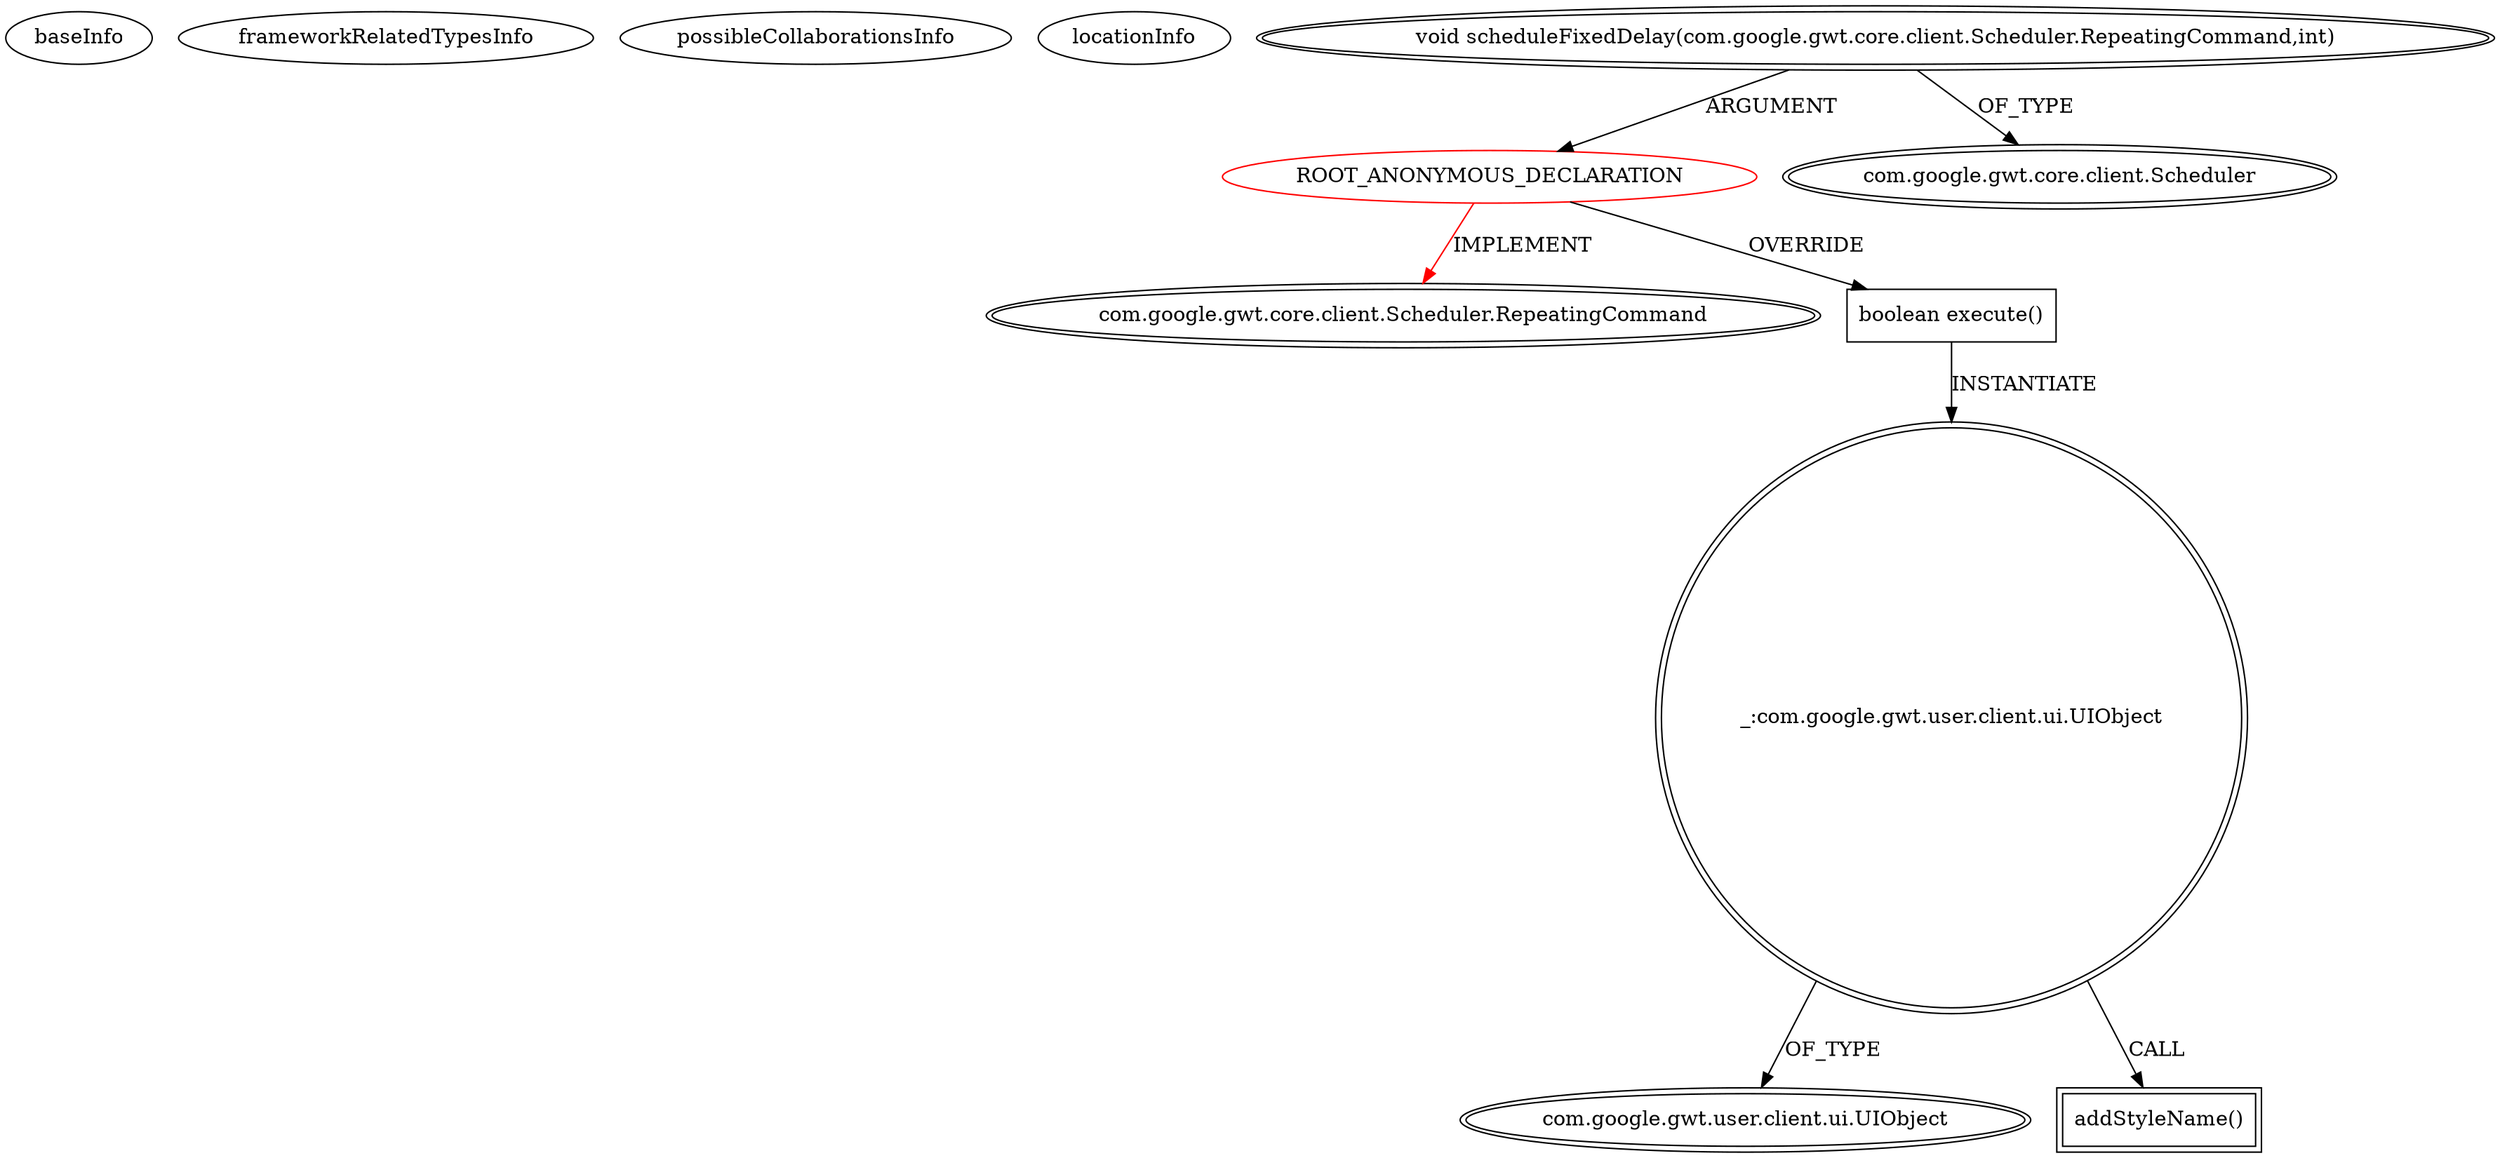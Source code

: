 digraph {
baseInfo[graphId=740,category="extension_graph",isAnonymous=true,possibleRelation=false]
frameworkRelatedTypesInfo[0="com.google.gwt.core.client.Scheduler.RepeatingCommand"]
possibleCollaborationsInfo[]
locationInfo[projectName="ashtonthomas-gwt-fast-touch-press",filePath="/ashtonthomas-gwt-fast-touch-press/gwt-fast-touch-press-master/src/io/ashton/fastpress/client/TestSlowPressElement.java",contextSignature="void execute()",graphId="740"]
0[label="ROOT_ANONYMOUS_DECLARATION",vertexType="ROOT_ANONYMOUS_DECLARATION",isFrameworkType=false,color=red]
1[label="com.google.gwt.core.client.Scheduler.RepeatingCommand",vertexType="FRAMEWORK_INTERFACE_TYPE",isFrameworkType=true,peripheries=2]
2[label="void scheduleFixedDelay(com.google.gwt.core.client.Scheduler.RepeatingCommand,int)",vertexType="OUTSIDE_CALL",isFrameworkType=true,peripheries=2]
3[label="com.google.gwt.core.client.Scheduler",vertexType="FRAMEWORK_CLASS_TYPE",isFrameworkType=true,peripheries=2]
4[label="boolean execute()",vertexType="OVERRIDING_METHOD_DECLARATION",isFrameworkType=false,shape=box]
5[label="_:com.google.gwt.user.client.ui.UIObject",vertexType="VARIABLE_EXPRESION",isFrameworkType=true,peripheries=2,shape=circle]
7[label="com.google.gwt.user.client.ui.UIObject",vertexType="FRAMEWORK_CLASS_TYPE",isFrameworkType=true,peripheries=2]
6[label="addStyleName()",vertexType="INSIDE_CALL",isFrameworkType=true,peripheries=2,shape=box]
0->1[label="IMPLEMENT",color=red]
2->0[label="ARGUMENT"]
2->3[label="OF_TYPE"]
0->4[label="OVERRIDE"]
4->5[label="INSTANTIATE"]
5->7[label="OF_TYPE"]
5->6[label="CALL"]
}

